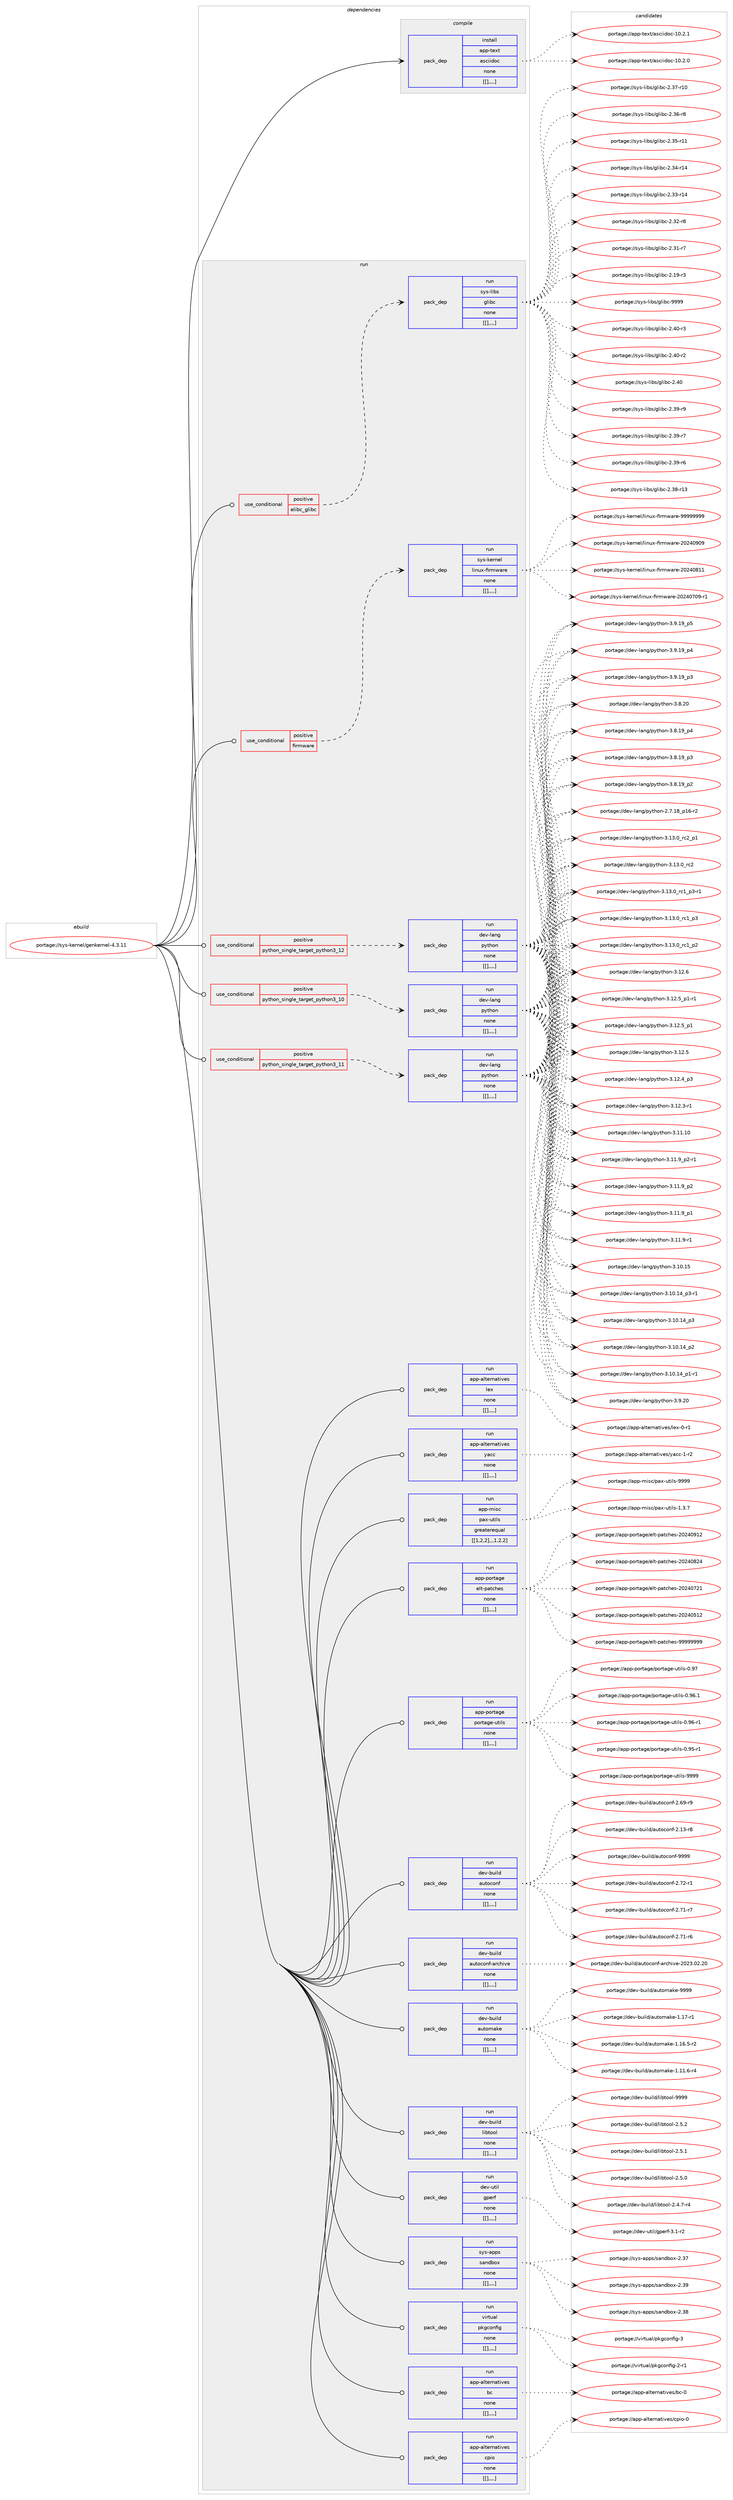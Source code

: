digraph prolog {

# *************
# Graph options
# *************

newrank=true;
concentrate=true;
compound=true;
graph [rankdir=LR,fontname=Helvetica,fontsize=10,ranksep=1.5];#, ranksep=2.5, nodesep=0.2];
edge  [arrowhead=vee];
node  [fontname=Helvetica,fontsize=10];

# **********
# The ebuild
# **********

subgraph cluster_leftcol {
color=gray;
label=<<i>ebuild</i>>;
id [label="portage://sys-kernel/genkernel-4.3.11", color=red, width=4, href="../sys-kernel/genkernel-4.3.11.svg"];
}

# ****************
# The dependencies
# ****************

subgraph cluster_midcol {
color=gray;
label=<<i>dependencies</i>>;
subgraph cluster_compile {
fillcolor="#eeeeee";
style=filled;
label=<<i>compile</i>>;
subgraph pack16382 {
dependency26208 [label=<<TABLE BORDER="0" CELLBORDER="1" CELLSPACING="0" CELLPADDING="4" WIDTH="220"><TR><TD ROWSPAN="6" CELLPADDING="30">pack_dep</TD></TR><TR><TD WIDTH="110">install</TD></TR><TR><TD>app-text</TD></TR><TR><TD>asciidoc</TD></TR><TR><TD>none</TD></TR><TR><TD>[[],,,,]</TD></TR></TABLE>>, shape=none, color=blue];
}
id:e -> dependency26208:w [weight=20,style="solid",arrowhead="vee"];
}
subgraph cluster_compileandrun {
fillcolor="#eeeeee";
style=filled;
label=<<i>compile and run</i>>;
}
subgraph cluster_run {
fillcolor="#eeeeee";
style=filled;
label=<<i>run</i>>;
subgraph cond9752 {
dependency26209 [label=<<TABLE BORDER="0" CELLBORDER="1" CELLSPACING="0" CELLPADDING="4"><TR><TD ROWSPAN="3" CELLPADDING="10">use_conditional</TD></TR><TR><TD>positive</TD></TR><TR><TD>elibc_glibc</TD></TR></TABLE>>, shape=none, color=red];
subgraph pack16383 {
dependency26210 [label=<<TABLE BORDER="0" CELLBORDER="1" CELLSPACING="0" CELLPADDING="4" WIDTH="220"><TR><TD ROWSPAN="6" CELLPADDING="30">pack_dep</TD></TR><TR><TD WIDTH="110">run</TD></TR><TR><TD>sys-libs</TD></TR><TR><TD>glibc</TD></TR><TR><TD>none</TD></TR><TR><TD>[[],,,,]</TD></TR></TABLE>>, shape=none, color=blue];
}
dependency26209:e -> dependency26210:w [weight=20,style="dashed",arrowhead="vee"];
}
id:e -> dependency26209:w [weight=20,style="solid",arrowhead="odot"];
subgraph cond9753 {
dependency26211 [label=<<TABLE BORDER="0" CELLBORDER="1" CELLSPACING="0" CELLPADDING="4"><TR><TD ROWSPAN="3" CELLPADDING="10">use_conditional</TD></TR><TR><TD>positive</TD></TR><TR><TD>firmware</TD></TR></TABLE>>, shape=none, color=red];
subgraph pack16384 {
dependency26212 [label=<<TABLE BORDER="0" CELLBORDER="1" CELLSPACING="0" CELLPADDING="4" WIDTH="220"><TR><TD ROWSPAN="6" CELLPADDING="30">pack_dep</TD></TR><TR><TD WIDTH="110">run</TD></TR><TR><TD>sys-kernel</TD></TR><TR><TD>linux-firmware</TD></TR><TR><TD>none</TD></TR><TR><TD>[[],,,,]</TD></TR></TABLE>>, shape=none, color=blue];
}
dependency26211:e -> dependency26212:w [weight=20,style="dashed",arrowhead="vee"];
}
id:e -> dependency26211:w [weight=20,style="solid",arrowhead="odot"];
subgraph cond9754 {
dependency26213 [label=<<TABLE BORDER="0" CELLBORDER="1" CELLSPACING="0" CELLPADDING="4"><TR><TD ROWSPAN="3" CELLPADDING="10">use_conditional</TD></TR><TR><TD>positive</TD></TR><TR><TD>python_single_target_python3_10</TD></TR></TABLE>>, shape=none, color=red];
subgraph pack16385 {
dependency26214 [label=<<TABLE BORDER="0" CELLBORDER="1" CELLSPACING="0" CELLPADDING="4" WIDTH="220"><TR><TD ROWSPAN="6" CELLPADDING="30">pack_dep</TD></TR><TR><TD WIDTH="110">run</TD></TR><TR><TD>dev-lang</TD></TR><TR><TD>python</TD></TR><TR><TD>none</TD></TR><TR><TD>[[],,,,]</TD></TR></TABLE>>, shape=none, color=blue];
}
dependency26213:e -> dependency26214:w [weight=20,style="dashed",arrowhead="vee"];
}
id:e -> dependency26213:w [weight=20,style="solid",arrowhead="odot"];
subgraph cond9755 {
dependency26215 [label=<<TABLE BORDER="0" CELLBORDER="1" CELLSPACING="0" CELLPADDING="4"><TR><TD ROWSPAN="3" CELLPADDING="10">use_conditional</TD></TR><TR><TD>positive</TD></TR><TR><TD>python_single_target_python3_11</TD></TR></TABLE>>, shape=none, color=red];
subgraph pack16386 {
dependency26216 [label=<<TABLE BORDER="0" CELLBORDER="1" CELLSPACING="0" CELLPADDING="4" WIDTH="220"><TR><TD ROWSPAN="6" CELLPADDING="30">pack_dep</TD></TR><TR><TD WIDTH="110">run</TD></TR><TR><TD>dev-lang</TD></TR><TR><TD>python</TD></TR><TR><TD>none</TD></TR><TR><TD>[[],,,,]</TD></TR></TABLE>>, shape=none, color=blue];
}
dependency26215:e -> dependency26216:w [weight=20,style="dashed",arrowhead="vee"];
}
id:e -> dependency26215:w [weight=20,style="solid",arrowhead="odot"];
subgraph cond9756 {
dependency26217 [label=<<TABLE BORDER="0" CELLBORDER="1" CELLSPACING="0" CELLPADDING="4"><TR><TD ROWSPAN="3" CELLPADDING="10">use_conditional</TD></TR><TR><TD>positive</TD></TR><TR><TD>python_single_target_python3_12</TD></TR></TABLE>>, shape=none, color=red];
subgraph pack16387 {
dependency26218 [label=<<TABLE BORDER="0" CELLBORDER="1" CELLSPACING="0" CELLPADDING="4" WIDTH="220"><TR><TD ROWSPAN="6" CELLPADDING="30">pack_dep</TD></TR><TR><TD WIDTH="110">run</TD></TR><TR><TD>dev-lang</TD></TR><TR><TD>python</TD></TR><TR><TD>none</TD></TR><TR><TD>[[],,,,]</TD></TR></TABLE>>, shape=none, color=blue];
}
dependency26217:e -> dependency26218:w [weight=20,style="dashed",arrowhead="vee"];
}
id:e -> dependency26217:w [weight=20,style="solid",arrowhead="odot"];
subgraph pack16388 {
dependency26219 [label=<<TABLE BORDER="0" CELLBORDER="1" CELLSPACING="0" CELLPADDING="4" WIDTH="220"><TR><TD ROWSPAN="6" CELLPADDING="30">pack_dep</TD></TR><TR><TD WIDTH="110">run</TD></TR><TR><TD>app-alternatives</TD></TR><TR><TD>bc</TD></TR><TR><TD>none</TD></TR><TR><TD>[[],,,,]</TD></TR></TABLE>>, shape=none, color=blue];
}
id:e -> dependency26219:w [weight=20,style="solid",arrowhead="odot"];
subgraph pack16389 {
dependency26220 [label=<<TABLE BORDER="0" CELLBORDER="1" CELLSPACING="0" CELLPADDING="4" WIDTH="220"><TR><TD ROWSPAN="6" CELLPADDING="30">pack_dep</TD></TR><TR><TD WIDTH="110">run</TD></TR><TR><TD>app-alternatives</TD></TR><TR><TD>cpio</TD></TR><TR><TD>none</TD></TR><TR><TD>[[],,,,]</TD></TR></TABLE>>, shape=none, color=blue];
}
id:e -> dependency26220:w [weight=20,style="solid",arrowhead="odot"];
subgraph pack16390 {
dependency26221 [label=<<TABLE BORDER="0" CELLBORDER="1" CELLSPACING="0" CELLPADDING="4" WIDTH="220"><TR><TD ROWSPAN="6" CELLPADDING="30">pack_dep</TD></TR><TR><TD WIDTH="110">run</TD></TR><TR><TD>app-alternatives</TD></TR><TR><TD>lex</TD></TR><TR><TD>none</TD></TR><TR><TD>[[],,,,]</TD></TR></TABLE>>, shape=none, color=blue];
}
id:e -> dependency26221:w [weight=20,style="solid",arrowhead="odot"];
subgraph pack16391 {
dependency26222 [label=<<TABLE BORDER="0" CELLBORDER="1" CELLSPACING="0" CELLPADDING="4" WIDTH="220"><TR><TD ROWSPAN="6" CELLPADDING="30">pack_dep</TD></TR><TR><TD WIDTH="110">run</TD></TR><TR><TD>app-alternatives</TD></TR><TR><TD>yacc</TD></TR><TR><TD>none</TD></TR><TR><TD>[[],,,,]</TD></TR></TABLE>>, shape=none, color=blue];
}
id:e -> dependency26222:w [weight=20,style="solid",arrowhead="odot"];
subgraph pack16392 {
dependency26223 [label=<<TABLE BORDER="0" CELLBORDER="1" CELLSPACING="0" CELLPADDING="4" WIDTH="220"><TR><TD ROWSPAN="6" CELLPADDING="30">pack_dep</TD></TR><TR><TD WIDTH="110">run</TD></TR><TR><TD>app-misc</TD></TR><TR><TD>pax-utils</TD></TR><TR><TD>greaterequal</TD></TR><TR><TD>[[1,2,2],,,1.2.2]</TD></TR></TABLE>>, shape=none, color=blue];
}
id:e -> dependency26223:w [weight=20,style="solid",arrowhead="odot"];
subgraph pack16393 {
dependency26224 [label=<<TABLE BORDER="0" CELLBORDER="1" CELLSPACING="0" CELLPADDING="4" WIDTH="220"><TR><TD ROWSPAN="6" CELLPADDING="30">pack_dep</TD></TR><TR><TD WIDTH="110">run</TD></TR><TR><TD>app-portage</TD></TR><TR><TD>elt-patches</TD></TR><TR><TD>none</TD></TR><TR><TD>[[],,,,]</TD></TR></TABLE>>, shape=none, color=blue];
}
id:e -> dependency26224:w [weight=20,style="solid",arrowhead="odot"];
subgraph pack16394 {
dependency26225 [label=<<TABLE BORDER="0" CELLBORDER="1" CELLSPACING="0" CELLPADDING="4" WIDTH="220"><TR><TD ROWSPAN="6" CELLPADDING="30">pack_dep</TD></TR><TR><TD WIDTH="110">run</TD></TR><TR><TD>app-portage</TD></TR><TR><TD>portage-utils</TD></TR><TR><TD>none</TD></TR><TR><TD>[[],,,,]</TD></TR></TABLE>>, shape=none, color=blue];
}
id:e -> dependency26225:w [weight=20,style="solid",arrowhead="odot"];
subgraph pack16395 {
dependency26226 [label=<<TABLE BORDER="0" CELLBORDER="1" CELLSPACING="0" CELLPADDING="4" WIDTH="220"><TR><TD ROWSPAN="6" CELLPADDING="30">pack_dep</TD></TR><TR><TD WIDTH="110">run</TD></TR><TR><TD>dev-build</TD></TR><TR><TD>autoconf</TD></TR><TR><TD>none</TD></TR><TR><TD>[[],,,,]</TD></TR></TABLE>>, shape=none, color=blue];
}
id:e -> dependency26226:w [weight=20,style="solid",arrowhead="odot"];
subgraph pack16396 {
dependency26227 [label=<<TABLE BORDER="0" CELLBORDER="1" CELLSPACING="0" CELLPADDING="4" WIDTH="220"><TR><TD ROWSPAN="6" CELLPADDING="30">pack_dep</TD></TR><TR><TD WIDTH="110">run</TD></TR><TR><TD>dev-build</TD></TR><TR><TD>autoconf-archive</TD></TR><TR><TD>none</TD></TR><TR><TD>[[],,,,]</TD></TR></TABLE>>, shape=none, color=blue];
}
id:e -> dependency26227:w [weight=20,style="solid",arrowhead="odot"];
subgraph pack16397 {
dependency26228 [label=<<TABLE BORDER="0" CELLBORDER="1" CELLSPACING="0" CELLPADDING="4" WIDTH="220"><TR><TD ROWSPAN="6" CELLPADDING="30">pack_dep</TD></TR><TR><TD WIDTH="110">run</TD></TR><TR><TD>dev-build</TD></TR><TR><TD>automake</TD></TR><TR><TD>none</TD></TR><TR><TD>[[],,,,]</TD></TR></TABLE>>, shape=none, color=blue];
}
id:e -> dependency26228:w [weight=20,style="solid",arrowhead="odot"];
subgraph pack16398 {
dependency26229 [label=<<TABLE BORDER="0" CELLBORDER="1" CELLSPACING="0" CELLPADDING="4" WIDTH="220"><TR><TD ROWSPAN="6" CELLPADDING="30">pack_dep</TD></TR><TR><TD WIDTH="110">run</TD></TR><TR><TD>dev-build</TD></TR><TR><TD>libtool</TD></TR><TR><TD>none</TD></TR><TR><TD>[[],,,,]</TD></TR></TABLE>>, shape=none, color=blue];
}
id:e -> dependency26229:w [weight=20,style="solid",arrowhead="odot"];
subgraph pack16399 {
dependency26230 [label=<<TABLE BORDER="0" CELLBORDER="1" CELLSPACING="0" CELLPADDING="4" WIDTH="220"><TR><TD ROWSPAN="6" CELLPADDING="30">pack_dep</TD></TR><TR><TD WIDTH="110">run</TD></TR><TR><TD>dev-util</TD></TR><TR><TD>gperf</TD></TR><TR><TD>none</TD></TR><TR><TD>[[],,,,]</TD></TR></TABLE>>, shape=none, color=blue];
}
id:e -> dependency26230:w [weight=20,style="solid",arrowhead="odot"];
subgraph pack16400 {
dependency26231 [label=<<TABLE BORDER="0" CELLBORDER="1" CELLSPACING="0" CELLPADDING="4" WIDTH="220"><TR><TD ROWSPAN="6" CELLPADDING="30">pack_dep</TD></TR><TR><TD WIDTH="110">run</TD></TR><TR><TD>sys-apps</TD></TR><TR><TD>sandbox</TD></TR><TR><TD>none</TD></TR><TR><TD>[[],,,,]</TD></TR></TABLE>>, shape=none, color=blue];
}
id:e -> dependency26231:w [weight=20,style="solid",arrowhead="odot"];
subgraph pack16401 {
dependency26232 [label=<<TABLE BORDER="0" CELLBORDER="1" CELLSPACING="0" CELLPADDING="4" WIDTH="220"><TR><TD ROWSPAN="6" CELLPADDING="30">pack_dep</TD></TR><TR><TD WIDTH="110">run</TD></TR><TR><TD>virtual</TD></TR><TR><TD>pkgconfig</TD></TR><TR><TD>none</TD></TR><TR><TD>[[],,,,]</TD></TR></TABLE>>, shape=none, color=blue];
}
id:e -> dependency26232:w [weight=20,style="solid",arrowhead="odot"];
}
}

# **************
# The candidates
# **************

subgraph cluster_choices {
rank=same;
color=gray;
label=<<i>candidates</i>>;

subgraph choice16382 {
color=black;
nodesep=1;
choice97112112451161011201164797115991051051001119945494846504649 [label="portage://app-text/asciidoc-10.2.1", color=red, width=4,href="../app-text/asciidoc-10.2.1.svg"];
choice97112112451161011201164797115991051051001119945494846504648 [label="portage://app-text/asciidoc-10.2.0", color=red, width=4,href="../app-text/asciidoc-10.2.0.svg"];
dependency26208:e -> choice97112112451161011201164797115991051051001119945494846504649:w [style=dotted,weight="100"];
dependency26208:e -> choice97112112451161011201164797115991051051001119945494846504648:w [style=dotted,weight="100"];
}
subgraph choice16383 {
color=black;
nodesep=1;
choice11512111545108105981154710310810598994557575757 [label="portage://sys-libs/glibc-9999", color=red, width=4,href="../sys-libs/glibc-9999.svg"];
choice115121115451081059811547103108105989945504652484511451 [label="portage://sys-libs/glibc-2.40-r3", color=red, width=4,href="../sys-libs/glibc-2.40-r3.svg"];
choice115121115451081059811547103108105989945504652484511450 [label="portage://sys-libs/glibc-2.40-r2", color=red, width=4,href="../sys-libs/glibc-2.40-r2.svg"];
choice11512111545108105981154710310810598994550465248 [label="portage://sys-libs/glibc-2.40", color=red, width=4,href="../sys-libs/glibc-2.40.svg"];
choice115121115451081059811547103108105989945504651574511457 [label="portage://sys-libs/glibc-2.39-r9", color=red, width=4,href="../sys-libs/glibc-2.39-r9.svg"];
choice115121115451081059811547103108105989945504651574511455 [label="portage://sys-libs/glibc-2.39-r7", color=red, width=4,href="../sys-libs/glibc-2.39-r7.svg"];
choice115121115451081059811547103108105989945504651574511454 [label="portage://sys-libs/glibc-2.39-r6", color=red, width=4,href="../sys-libs/glibc-2.39-r6.svg"];
choice11512111545108105981154710310810598994550465156451144951 [label="portage://sys-libs/glibc-2.38-r13", color=red, width=4,href="../sys-libs/glibc-2.38-r13.svg"];
choice11512111545108105981154710310810598994550465155451144948 [label="portage://sys-libs/glibc-2.37-r10", color=red, width=4,href="../sys-libs/glibc-2.37-r10.svg"];
choice115121115451081059811547103108105989945504651544511456 [label="portage://sys-libs/glibc-2.36-r8", color=red, width=4,href="../sys-libs/glibc-2.36-r8.svg"];
choice11512111545108105981154710310810598994550465153451144949 [label="portage://sys-libs/glibc-2.35-r11", color=red, width=4,href="../sys-libs/glibc-2.35-r11.svg"];
choice11512111545108105981154710310810598994550465152451144952 [label="portage://sys-libs/glibc-2.34-r14", color=red, width=4,href="../sys-libs/glibc-2.34-r14.svg"];
choice11512111545108105981154710310810598994550465151451144952 [label="portage://sys-libs/glibc-2.33-r14", color=red, width=4,href="../sys-libs/glibc-2.33-r14.svg"];
choice115121115451081059811547103108105989945504651504511456 [label="portage://sys-libs/glibc-2.32-r8", color=red, width=4,href="../sys-libs/glibc-2.32-r8.svg"];
choice115121115451081059811547103108105989945504651494511455 [label="portage://sys-libs/glibc-2.31-r7", color=red, width=4,href="../sys-libs/glibc-2.31-r7.svg"];
choice115121115451081059811547103108105989945504649574511451 [label="portage://sys-libs/glibc-2.19-r3", color=red, width=4,href="../sys-libs/glibc-2.19-r3.svg"];
dependency26210:e -> choice11512111545108105981154710310810598994557575757:w [style=dotted,weight="100"];
dependency26210:e -> choice115121115451081059811547103108105989945504652484511451:w [style=dotted,weight="100"];
dependency26210:e -> choice115121115451081059811547103108105989945504652484511450:w [style=dotted,weight="100"];
dependency26210:e -> choice11512111545108105981154710310810598994550465248:w [style=dotted,weight="100"];
dependency26210:e -> choice115121115451081059811547103108105989945504651574511457:w [style=dotted,weight="100"];
dependency26210:e -> choice115121115451081059811547103108105989945504651574511455:w [style=dotted,weight="100"];
dependency26210:e -> choice115121115451081059811547103108105989945504651574511454:w [style=dotted,weight="100"];
dependency26210:e -> choice11512111545108105981154710310810598994550465156451144951:w [style=dotted,weight="100"];
dependency26210:e -> choice11512111545108105981154710310810598994550465155451144948:w [style=dotted,weight="100"];
dependency26210:e -> choice115121115451081059811547103108105989945504651544511456:w [style=dotted,weight="100"];
dependency26210:e -> choice11512111545108105981154710310810598994550465153451144949:w [style=dotted,weight="100"];
dependency26210:e -> choice11512111545108105981154710310810598994550465152451144952:w [style=dotted,weight="100"];
dependency26210:e -> choice11512111545108105981154710310810598994550465151451144952:w [style=dotted,weight="100"];
dependency26210:e -> choice115121115451081059811547103108105989945504651504511456:w [style=dotted,weight="100"];
dependency26210:e -> choice115121115451081059811547103108105989945504651494511455:w [style=dotted,weight="100"];
dependency26210:e -> choice115121115451081059811547103108105989945504649574511451:w [style=dotted,weight="100"];
}
subgraph choice16384 {
color=black;
nodesep=1;
choice11512111545107101114110101108471081051101171204510210511410911997114101455757575757575757 [label="portage://sys-kernel/linux-firmware-99999999", color=red, width=4,href="../sys-kernel/linux-firmware-99999999.svg"];
choice11512111545107101114110101108471081051101171204510210511410911997114101455048505248574857 [label="portage://sys-kernel/linux-firmware-20240909", color=red, width=4,href="../sys-kernel/linux-firmware-20240909.svg"];
choice11512111545107101114110101108471081051101171204510210511410911997114101455048505248564949 [label="portage://sys-kernel/linux-firmware-20240811", color=red, width=4,href="../sys-kernel/linux-firmware-20240811.svg"];
choice115121115451071011141101011084710810511011712045102105114109119971141014550485052485548574511449 [label="portage://sys-kernel/linux-firmware-20240709-r1", color=red, width=4,href="../sys-kernel/linux-firmware-20240709-r1.svg"];
dependency26212:e -> choice11512111545107101114110101108471081051101171204510210511410911997114101455757575757575757:w [style=dotted,weight="100"];
dependency26212:e -> choice11512111545107101114110101108471081051101171204510210511410911997114101455048505248574857:w [style=dotted,weight="100"];
dependency26212:e -> choice11512111545107101114110101108471081051101171204510210511410911997114101455048505248564949:w [style=dotted,weight="100"];
dependency26212:e -> choice115121115451071011141101011084710810511011712045102105114109119971141014550485052485548574511449:w [style=dotted,weight="100"];
}
subgraph choice16385 {
color=black;
nodesep=1;
choice100101118451089711010347112121116104111110455146495146489511499509511249 [label="portage://dev-lang/python-3.13.0_rc2_p1", color=red, width=4,href="../dev-lang/python-3.13.0_rc2_p1.svg"];
choice10010111845108971101034711212111610411111045514649514648951149950 [label="portage://dev-lang/python-3.13.0_rc2", color=red, width=4,href="../dev-lang/python-3.13.0_rc2.svg"];
choice1001011184510897110103471121211161041111104551464951464895114994995112514511449 [label="portage://dev-lang/python-3.13.0_rc1_p3-r1", color=red, width=4,href="../dev-lang/python-3.13.0_rc1_p3-r1.svg"];
choice100101118451089711010347112121116104111110455146495146489511499499511251 [label="portage://dev-lang/python-3.13.0_rc1_p3", color=red, width=4,href="../dev-lang/python-3.13.0_rc1_p3.svg"];
choice100101118451089711010347112121116104111110455146495146489511499499511250 [label="portage://dev-lang/python-3.13.0_rc1_p2", color=red, width=4,href="../dev-lang/python-3.13.0_rc1_p2.svg"];
choice10010111845108971101034711212111610411111045514649504654 [label="portage://dev-lang/python-3.12.6", color=red, width=4,href="../dev-lang/python-3.12.6.svg"];
choice1001011184510897110103471121211161041111104551464950465395112494511449 [label="portage://dev-lang/python-3.12.5_p1-r1", color=red, width=4,href="../dev-lang/python-3.12.5_p1-r1.svg"];
choice100101118451089711010347112121116104111110455146495046539511249 [label="portage://dev-lang/python-3.12.5_p1", color=red, width=4,href="../dev-lang/python-3.12.5_p1.svg"];
choice10010111845108971101034711212111610411111045514649504653 [label="portage://dev-lang/python-3.12.5", color=red, width=4,href="../dev-lang/python-3.12.5.svg"];
choice100101118451089711010347112121116104111110455146495046529511251 [label="portage://dev-lang/python-3.12.4_p3", color=red, width=4,href="../dev-lang/python-3.12.4_p3.svg"];
choice100101118451089711010347112121116104111110455146495046514511449 [label="portage://dev-lang/python-3.12.3-r1", color=red, width=4,href="../dev-lang/python-3.12.3-r1.svg"];
choice1001011184510897110103471121211161041111104551464949464948 [label="portage://dev-lang/python-3.11.10", color=red, width=4,href="../dev-lang/python-3.11.10.svg"];
choice1001011184510897110103471121211161041111104551464949465795112504511449 [label="portage://dev-lang/python-3.11.9_p2-r1", color=red, width=4,href="../dev-lang/python-3.11.9_p2-r1.svg"];
choice100101118451089711010347112121116104111110455146494946579511250 [label="portage://dev-lang/python-3.11.9_p2", color=red, width=4,href="../dev-lang/python-3.11.9_p2.svg"];
choice100101118451089711010347112121116104111110455146494946579511249 [label="portage://dev-lang/python-3.11.9_p1", color=red, width=4,href="../dev-lang/python-3.11.9_p1.svg"];
choice100101118451089711010347112121116104111110455146494946574511449 [label="portage://dev-lang/python-3.11.9-r1", color=red, width=4,href="../dev-lang/python-3.11.9-r1.svg"];
choice1001011184510897110103471121211161041111104551464948464953 [label="portage://dev-lang/python-3.10.15", color=red, width=4,href="../dev-lang/python-3.10.15.svg"];
choice100101118451089711010347112121116104111110455146494846495295112514511449 [label="portage://dev-lang/python-3.10.14_p3-r1", color=red, width=4,href="../dev-lang/python-3.10.14_p3-r1.svg"];
choice10010111845108971101034711212111610411111045514649484649529511251 [label="portage://dev-lang/python-3.10.14_p3", color=red, width=4,href="../dev-lang/python-3.10.14_p3.svg"];
choice10010111845108971101034711212111610411111045514649484649529511250 [label="portage://dev-lang/python-3.10.14_p2", color=red, width=4,href="../dev-lang/python-3.10.14_p2.svg"];
choice100101118451089711010347112121116104111110455146494846495295112494511449 [label="portage://dev-lang/python-3.10.14_p1-r1", color=red, width=4,href="../dev-lang/python-3.10.14_p1-r1.svg"];
choice10010111845108971101034711212111610411111045514657465048 [label="portage://dev-lang/python-3.9.20", color=red, width=4,href="../dev-lang/python-3.9.20.svg"];
choice100101118451089711010347112121116104111110455146574649579511253 [label="portage://dev-lang/python-3.9.19_p5", color=red, width=4,href="../dev-lang/python-3.9.19_p5.svg"];
choice100101118451089711010347112121116104111110455146574649579511252 [label="portage://dev-lang/python-3.9.19_p4", color=red, width=4,href="../dev-lang/python-3.9.19_p4.svg"];
choice100101118451089711010347112121116104111110455146574649579511251 [label="portage://dev-lang/python-3.9.19_p3", color=red, width=4,href="../dev-lang/python-3.9.19_p3.svg"];
choice10010111845108971101034711212111610411111045514656465048 [label="portage://dev-lang/python-3.8.20", color=red, width=4,href="../dev-lang/python-3.8.20.svg"];
choice100101118451089711010347112121116104111110455146564649579511252 [label="portage://dev-lang/python-3.8.19_p4", color=red, width=4,href="../dev-lang/python-3.8.19_p4.svg"];
choice100101118451089711010347112121116104111110455146564649579511251 [label="portage://dev-lang/python-3.8.19_p3", color=red, width=4,href="../dev-lang/python-3.8.19_p3.svg"];
choice100101118451089711010347112121116104111110455146564649579511250 [label="portage://dev-lang/python-3.8.19_p2", color=red, width=4,href="../dev-lang/python-3.8.19_p2.svg"];
choice100101118451089711010347112121116104111110455046554649569511249544511450 [label="portage://dev-lang/python-2.7.18_p16-r2", color=red, width=4,href="../dev-lang/python-2.7.18_p16-r2.svg"];
dependency26214:e -> choice100101118451089711010347112121116104111110455146495146489511499509511249:w [style=dotted,weight="100"];
dependency26214:e -> choice10010111845108971101034711212111610411111045514649514648951149950:w [style=dotted,weight="100"];
dependency26214:e -> choice1001011184510897110103471121211161041111104551464951464895114994995112514511449:w [style=dotted,weight="100"];
dependency26214:e -> choice100101118451089711010347112121116104111110455146495146489511499499511251:w [style=dotted,weight="100"];
dependency26214:e -> choice100101118451089711010347112121116104111110455146495146489511499499511250:w [style=dotted,weight="100"];
dependency26214:e -> choice10010111845108971101034711212111610411111045514649504654:w [style=dotted,weight="100"];
dependency26214:e -> choice1001011184510897110103471121211161041111104551464950465395112494511449:w [style=dotted,weight="100"];
dependency26214:e -> choice100101118451089711010347112121116104111110455146495046539511249:w [style=dotted,weight="100"];
dependency26214:e -> choice10010111845108971101034711212111610411111045514649504653:w [style=dotted,weight="100"];
dependency26214:e -> choice100101118451089711010347112121116104111110455146495046529511251:w [style=dotted,weight="100"];
dependency26214:e -> choice100101118451089711010347112121116104111110455146495046514511449:w [style=dotted,weight="100"];
dependency26214:e -> choice1001011184510897110103471121211161041111104551464949464948:w [style=dotted,weight="100"];
dependency26214:e -> choice1001011184510897110103471121211161041111104551464949465795112504511449:w [style=dotted,weight="100"];
dependency26214:e -> choice100101118451089711010347112121116104111110455146494946579511250:w [style=dotted,weight="100"];
dependency26214:e -> choice100101118451089711010347112121116104111110455146494946579511249:w [style=dotted,weight="100"];
dependency26214:e -> choice100101118451089711010347112121116104111110455146494946574511449:w [style=dotted,weight="100"];
dependency26214:e -> choice1001011184510897110103471121211161041111104551464948464953:w [style=dotted,weight="100"];
dependency26214:e -> choice100101118451089711010347112121116104111110455146494846495295112514511449:w [style=dotted,weight="100"];
dependency26214:e -> choice10010111845108971101034711212111610411111045514649484649529511251:w [style=dotted,weight="100"];
dependency26214:e -> choice10010111845108971101034711212111610411111045514649484649529511250:w [style=dotted,weight="100"];
dependency26214:e -> choice100101118451089711010347112121116104111110455146494846495295112494511449:w [style=dotted,weight="100"];
dependency26214:e -> choice10010111845108971101034711212111610411111045514657465048:w [style=dotted,weight="100"];
dependency26214:e -> choice100101118451089711010347112121116104111110455146574649579511253:w [style=dotted,weight="100"];
dependency26214:e -> choice100101118451089711010347112121116104111110455146574649579511252:w [style=dotted,weight="100"];
dependency26214:e -> choice100101118451089711010347112121116104111110455146574649579511251:w [style=dotted,weight="100"];
dependency26214:e -> choice10010111845108971101034711212111610411111045514656465048:w [style=dotted,weight="100"];
dependency26214:e -> choice100101118451089711010347112121116104111110455146564649579511252:w [style=dotted,weight="100"];
dependency26214:e -> choice100101118451089711010347112121116104111110455146564649579511251:w [style=dotted,weight="100"];
dependency26214:e -> choice100101118451089711010347112121116104111110455146564649579511250:w [style=dotted,weight="100"];
dependency26214:e -> choice100101118451089711010347112121116104111110455046554649569511249544511450:w [style=dotted,weight="100"];
}
subgraph choice16386 {
color=black;
nodesep=1;
choice100101118451089711010347112121116104111110455146495146489511499509511249 [label="portage://dev-lang/python-3.13.0_rc2_p1", color=red, width=4,href="../dev-lang/python-3.13.0_rc2_p1.svg"];
choice10010111845108971101034711212111610411111045514649514648951149950 [label="portage://dev-lang/python-3.13.0_rc2", color=red, width=4,href="../dev-lang/python-3.13.0_rc2.svg"];
choice1001011184510897110103471121211161041111104551464951464895114994995112514511449 [label="portage://dev-lang/python-3.13.0_rc1_p3-r1", color=red, width=4,href="../dev-lang/python-3.13.0_rc1_p3-r1.svg"];
choice100101118451089711010347112121116104111110455146495146489511499499511251 [label="portage://dev-lang/python-3.13.0_rc1_p3", color=red, width=4,href="../dev-lang/python-3.13.0_rc1_p3.svg"];
choice100101118451089711010347112121116104111110455146495146489511499499511250 [label="portage://dev-lang/python-3.13.0_rc1_p2", color=red, width=4,href="../dev-lang/python-3.13.0_rc1_p2.svg"];
choice10010111845108971101034711212111610411111045514649504654 [label="portage://dev-lang/python-3.12.6", color=red, width=4,href="../dev-lang/python-3.12.6.svg"];
choice1001011184510897110103471121211161041111104551464950465395112494511449 [label="portage://dev-lang/python-3.12.5_p1-r1", color=red, width=4,href="../dev-lang/python-3.12.5_p1-r1.svg"];
choice100101118451089711010347112121116104111110455146495046539511249 [label="portage://dev-lang/python-3.12.5_p1", color=red, width=4,href="../dev-lang/python-3.12.5_p1.svg"];
choice10010111845108971101034711212111610411111045514649504653 [label="portage://dev-lang/python-3.12.5", color=red, width=4,href="../dev-lang/python-3.12.5.svg"];
choice100101118451089711010347112121116104111110455146495046529511251 [label="portage://dev-lang/python-3.12.4_p3", color=red, width=4,href="../dev-lang/python-3.12.4_p3.svg"];
choice100101118451089711010347112121116104111110455146495046514511449 [label="portage://dev-lang/python-3.12.3-r1", color=red, width=4,href="../dev-lang/python-3.12.3-r1.svg"];
choice1001011184510897110103471121211161041111104551464949464948 [label="portage://dev-lang/python-3.11.10", color=red, width=4,href="../dev-lang/python-3.11.10.svg"];
choice1001011184510897110103471121211161041111104551464949465795112504511449 [label="portage://dev-lang/python-3.11.9_p2-r1", color=red, width=4,href="../dev-lang/python-3.11.9_p2-r1.svg"];
choice100101118451089711010347112121116104111110455146494946579511250 [label="portage://dev-lang/python-3.11.9_p2", color=red, width=4,href="../dev-lang/python-3.11.9_p2.svg"];
choice100101118451089711010347112121116104111110455146494946579511249 [label="portage://dev-lang/python-3.11.9_p1", color=red, width=4,href="../dev-lang/python-3.11.9_p1.svg"];
choice100101118451089711010347112121116104111110455146494946574511449 [label="portage://dev-lang/python-3.11.9-r1", color=red, width=4,href="../dev-lang/python-3.11.9-r1.svg"];
choice1001011184510897110103471121211161041111104551464948464953 [label="portage://dev-lang/python-3.10.15", color=red, width=4,href="../dev-lang/python-3.10.15.svg"];
choice100101118451089711010347112121116104111110455146494846495295112514511449 [label="portage://dev-lang/python-3.10.14_p3-r1", color=red, width=4,href="../dev-lang/python-3.10.14_p3-r1.svg"];
choice10010111845108971101034711212111610411111045514649484649529511251 [label="portage://dev-lang/python-3.10.14_p3", color=red, width=4,href="../dev-lang/python-3.10.14_p3.svg"];
choice10010111845108971101034711212111610411111045514649484649529511250 [label="portage://dev-lang/python-3.10.14_p2", color=red, width=4,href="../dev-lang/python-3.10.14_p2.svg"];
choice100101118451089711010347112121116104111110455146494846495295112494511449 [label="portage://dev-lang/python-3.10.14_p1-r1", color=red, width=4,href="../dev-lang/python-3.10.14_p1-r1.svg"];
choice10010111845108971101034711212111610411111045514657465048 [label="portage://dev-lang/python-3.9.20", color=red, width=4,href="../dev-lang/python-3.9.20.svg"];
choice100101118451089711010347112121116104111110455146574649579511253 [label="portage://dev-lang/python-3.9.19_p5", color=red, width=4,href="../dev-lang/python-3.9.19_p5.svg"];
choice100101118451089711010347112121116104111110455146574649579511252 [label="portage://dev-lang/python-3.9.19_p4", color=red, width=4,href="../dev-lang/python-3.9.19_p4.svg"];
choice100101118451089711010347112121116104111110455146574649579511251 [label="portage://dev-lang/python-3.9.19_p3", color=red, width=4,href="../dev-lang/python-3.9.19_p3.svg"];
choice10010111845108971101034711212111610411111045514656465048 [label="portage://dev-lang/python-3.8.20", color=red, width=4,href="../dev-lang/python-3.8.20.svg"];
choice100101118451089711010347112121116104111110455146564649579511252 [label="portage://dev-lang/python-3.8.19_p4", color=red, width=4,href="../dev-lang/python-3.8.19_p4.svg"];
choice100101118451089711010347112121116104111110455146564649579511251 [label="portage://dev-lang/python-3.8.19_p3", color=red, width=4,href="../dev-lang/python-3.8.19_p3.svg"];
choice100101118451089711010347112121116104111110455146564649579511250 [label="portage://dev-lang/python-3.8.19_p2", color=red, width=4,href="../dev-lang/python-3.8.19_p2.svg"];
choice100101118451089711010347112121116104111110455046554649569511249544511450 [label="portage://dev-lang/python-2.7.18_p16-r2", color=red, width=4,href="../dev-lang/python-2.7.18_p16-r2.svg"];
dependency26216:e -> choice100101118451089711010347112121116104111110455146495146489511499509511249:w [style=dotted,weight="100"];
dependency26216:e -> choice10010111845108971101034711212111610411111045514649514648951149950:w [style=dotted,weight="100"];
dependency26216:e -> choice1001011184510897110103471121211161041111104551464951464895114994995112514511449:w [style=dotted,weight="100"];
dependency26216:e -> choice100101118451089711010347112121116104111110455146495146489511499499511251:w [style=dotted,weight="100"];
dependency26216:e -> choice100101118451089711010347112121116104111110455146495146489511499499511250:w [style=dotted,weight="100"];
dependency26216:e -> choice10010111845108971101034711212111610411111045514649504654:w [style=dotted,weight="100"];
dependency26216:e -> choice1001011184510897110103471121211161041111104551464950465395112494511449:w [style=dotted,weight="100"];
dependency26216:e -> choice100101118451089711010347112121116104111110455146495046539511249:w [style=dotted,weight="100"];
dependency26216:e -> choice10010111845108971101034711212111610411111045514649504653:w [style=dotted,weight="100"];
dependency26216:e -> choice100101118451089711010347112121116104111110455146495046529511251:w [style=dotted,weight="100"];
dependency26216:e -> choice100101118451089711010347112121116104111110455146495046514511449:w [style=dotted,weight="100"];
dependency26216:e -> choice1001011184510897110103471121211161041111104551464949464948:w [style=dotted,weight="100"];
dependency26216:e -> choice1001011184510897110103471121211161041111104551464949465795112504511449:w [style=dotted,weight="100"];
dependency26216:e -> choice100101118451089711010347112121116104111110455146494946579511250:w [style=dotted,weight="100"];
dependency26216:e -> choice100101118451089711010347112121116104111110455146494946579511249:w [style=dotted,weight="100"];
dependency26216:e -> choice100101118451089711010347112121116104111110455146494946574511449:w [style=dotted,weight="100"];
dependency26216:e -> choice1001011184510897110103471121211161041111104551464948464953:w [style=dotted,weight="100"];
dependency26216:e -> choice100101118451089711010347112121116104111110455146494846495295112514511449:w [style=dotted,weight="100"];
dependency26216:e -> choice10010111845108971101034711212111610411111045514649484649529511251:w [style=dotted,weight="100"];
dependency26216:e -> choice10010111845108971101034711212111610411111045514649484649529511250:w [style=dotted,weight="100"];
dependency26216:e -> choice100101118451089711010347112121116104111110455146494846495295112494511449:w [style=dotted,weight="100"];
dependency26216:e -> choice10010111845108971101034711212111610411111045514657465048:w [style=dotted,weight="100"];
dependency26216:e -> choice100101118451089711010347112121116104111110455146574649579511253:w [style=dotted,weight="100"];
dependency26216:e -> choice100101118451089711010347112121116104111110455146574649579511252:w [style=dotted,weight="100"];
dependency26216:e -> choice100101118451089711010347112121116104111110455146574649579511251:w [style=dotted,weight="100"];
dependency26216:e -> choice10010111845108971101034711212111610411111045514656465048:w [style=dotted,weight="100"];
dependency26216:e -> choice100101118451089711010347112121116104111110455146564649579511252:w [style=dotted,weight="100"];
dependency26216:e -> choice100101118451089711010347112121116104111110455146564649579511251:w [style=dotted,weight="100"];
dependency26216:e -> choice100101118451089711010347112121116104111110455146564649579511250:w [style=dotted,weight="100"];
dependency26216:e -> choice100101118451089711010347112121116104111110455046554649569511249544511450:w [style=dotted,weight="100"];
}
subgraph choice16387 {
color=black;
nodesep=1;
choice100101118451089711010347112121116104111110455146495146489511499509511249 [label="portage://dev-lang/python-3.13.0_rc2_p1", color=red, width=4,href="../dev-lang/python-3.13.0_rc2_p1.svg"];
choice10010111845108971101034711212111610411111045514649514648951149950 [label="portage://dev-lang/python-3.13.0_rc2", color=red, width=4,href="../dev-lang/python-3.13.0_rc2.svg"];
choice1001011184510897110103471121211161041111104551464951464895114994995112514511449 [label="portage://dev-lang/python-3.13.0_rc1_p3-r1", color=red, width=4,href="../dev-lang/python-3.13.0_rc1_p3-r1.svg"];
choice100101118451089711010347112121116104111110455146495146489511499499511251 [label="portage://dev-lang/python-3.13.0_rc1_p3", color=red, width=4,href="../dev-lang/python-3.13.0_rc1_p3.svg"];
choice100101118451089711010347112121116104111110455146495146489511499499511250 [label="portage://dev-lang/python-3.13.0_rc1_p2", color=red, width=4,href="../dev-lang/python-3.13.0_rc1_p2.svg"];
choice10010111845108971101034711212111610411111045514649504654 [label="portage://dev-lang/python-3.12.6", color=red, width=4,href="../dev-lang/python-3.12.6.svg"];
choice1001011184510897110103471121211161041111104551464950465395112494511449 [label="portage://dev-lang/python-3.12.5_p1-r1", color=red, width=4,href="../dev-lang/python-3.12.5_p1-r1.svg"];
choice100101118451089711010347112121116104111110455146495046539511249 [label="portage://dev-lang/python-3.12.5_p1", color=red, width=4,href="../dev-lang/python-3.12.5_p1.svg"];
choice10010111845108971101034711212111610411111045514649504653 [label="portage://dev-lang/python-3.12.5", color=red, width=4,href="../dev-lang/python-3.12.5.svg"];
choice100101118451089711010347112121116104111110455146495046529511251 [label="portage://dev-lang/python-3.12.4_p3", color=red, width=4,href="../dev-lang/python-3.12.4_p3.svg"];
choice100101118451089711010347112121116104111110455146495046514511449 [label="portage://dev-lang/python-3.12.3-r1", color=red, width=4,href="../dev-lang/python-3.12.3-r1.svg"];
choice1001011184510897110103471121211161041111104551464949464948 [label="portage://dev-lang/python-3.11.10", color=red, width=4,href="../dev-lang/python-3.11.10.svg"];
choice1001011184510897110103471121211161041111104551464949465795112504511449 [label="portage://dev-lang/python-3.11.9_p2-r1", color=red, width=4,href="../dev-lang/python-3.11.9_p2-r1.svg"];
choice100101118451089711010347112121116104111110455146494946579511250 [label="portage://dev-lang/python-3.11.9_p2", color=red, width=4,href="../dev-lang/python-3.11.9_p2.svg"];
choice100101118451089711010347112121116104111110455146494946579511249 [label="portage://dev-lang/python-3.11.9_p1", color=red, width=4,href="../dev-lang/python-3.11.9_p1.svg"];
choice100101118451089711010347112121116104111110455146494946574511449 [label="portage://dev-lang/python-3.11.9-r1", color=red, width=4,href="../dev-lang/python-3.11.9-r1.svg"];
choice1001011184510897110103471121211161041111104551464948464953 [label="portage://dev-lang/python-3.10.15", color=red, width=4,href="../dev-lang/python-3.10.15.svg"];
choice100101118451089711010347112121116104111110455146494846495295112514511449 [label="portage://dev-lang/python-3.10.14_p3-r1", color=red, width=4,href="../dev-lang/python-3.10.14_p3-r1.svg"];
choice10010111845108971101034711212111610411111045514649484649529511251 [label="portage://dev-lang/python-3.10.14_p3", color=red, width=4,href="../dev-lang/python-3.10.14_p3.svg"];
choice10010111845108971101034711212111610411111045514649484649529511250 [label="portage://dev-lang/python-3.10.14_p2", color=red, width=4,href="../dev-lang/python-3.10.14_p2.svg"];
choice100101118451089711010347112121116104111110455146494846495295112494511449 [label="portage://dev-lang/python-3.10.14_p1-r1", color=red, width=4,href="../dev-lang/python-3.10.14_p1-r1.svg"];
choice10010111845108971101034711212111610411111045514657465048 [label="portage://dev-lang/python-3.9.20", color=red, width=4,href="../dev-lang/python-3.9.20.svg"];
choice100101118451089711010347112121116104111110455146574649579511253 [label="portage://dev-lang/python-3.9.19_p5", color=red, width=4,href="../dev-lang/python-3.9.19_p5.svg"];
choice100101118451089711010347112121116104111110455146574649579511252 [label="portage://dev-lang/python-3.9.19_p4", color=red, width=4,href="../dev-lang/python-3.9.19_p4.svg"];
choice100101118451089711010347112121116104111110455146574649579511251 [label="portage://dev-lang/python-3.9.19_p3", color=red, width=4,href="../dev-lang/python-3.9.19_p3.svg"];
choice10010111845108971101034711212111610411111045514656465048 [label="portage://dev-lang/python-3.8.20", color=red, width=4,href="../dev-lang/python-3.8.20.svg"];
choice100101118451089711010347112121116104111110455146564649579511252 [label="portage://dev-lang/python-3.8.19_p4", color=red, width=4,href="../dev-lang/python-3.8.19_p4.svg"];
choice100101118451089711010347112121116104111110455146564649579511251 [label="portage://dev-lang/python-3.8.19_p3", color=red, width=4,href="../dev-lang/python-3.8.19_p3.svg"];
choice100101118451089711010347112121116104111110455146564649579511250 [label="portage://dev-lang/python-3.8.19_p2", color=red, width=4,href="../dev-lang/python-3.8.19_p2.svg"];
choice100101118451089711010347112121116104111110455046554649569511249544511450 [label="portage://dev-lang/python-2.7.18_p16-r2", color=red, width=4,href="../dev-lang/python-2.7.18_p16-r2.svg"];
dependency26218:e -> choice100101118451089711010347112121116104111110455146495146489511499509511249:w [style=dotted,weight="100"];
dependency26218:e -> choice10010111845108971101034711212111610411111045514649514648951149950:w [style=dotted,weight="100"];
dependency26218:e -> choice1001011184510897110103471121211161041111104551464951464895114994995112514511449:w [style=dotted,weight="100"];
dependency26218:e -> choice100101118451089711010347112121116104111110455146495146489511499499511251:w [style=dotted,weight="100"];
dependency26218:e -> choice100101118451089711010347112121116104111110455146495146489511499499511250:w [style=dotted,weight="100"];
dependency26218:e -> choice10010111845108971101034711212111610411111045514649504654:w [style=dotted,weight="100"];
dependency26218:e -> choice1001011184510897110103471121211161041111104551464950465395112494511449:w [style=dotted,weight="100"];
dependency26218:e -> choice100101118451089711010347112121116104111110455146495046539511249:w [style=dotted,weight="100"];
dependency26218:e -> choice10010111845108971101034711212111610411111045514649504653:w [style=dotted,weight="100"];
dependency26218:e -> choice100101118451089711010347112121116104111110455146495046529511251:w [style=dotted,weight="100"];
dependency26218:e -> choice100101118451089711010347112121116104111110455146495046514511449:w [style=dotted,weight="100"];
dependency26218:e -> choice1001011184510897110103471121211161041111104551464949464948:w [style=dotted,weight="100"];
dependency26218:e -> choice1001011184510897110103471121211161041111104551464949465795112504511449:w [style=dotted,weight="100"];
dependency26218:e -> choice100101118451089711010347112121116104111110455146494946579511250:w [style=dotted,weight="100"];
dependency26218:e -> choice100101118451089711010347112121116104111110455146494946579511249:w [style=dotted,weight="100"];
dependency26218:e -> choice100101118451089711010347112121116104111110455146494946574511449:w [style=dotted,weight="100"];
dependency26218:e -> choice1001011184510897110103471121211161041111104551464948464953:w [style=dotted,weight="100"];
dependency26218:e -> choice100101118451089711010347112121116104111110455146494846495295112514511449:w [style=dotted,weight="100"];
dependency26218:e -> choice10010111845108971101034711212111610411111045514649484649529511251:w [style=dotted,weight="100"];
dependency26218:e -> choice10010111845108971101034711212111610411111045514649484649529511250:w [style=dotted,weight="100"];
dependency26218:e -> choice100101118451089711010347112121116104111110455146494846495295112494511449:w [style=dotted,weight="100"];
dependency26218:e -> choice10010111845108971101034711212111610411111045514657465048:w [style=dotted,weight="100"];
dependency26218:e -> choice100101118451089711010347112121116104111110455146574649579511253:w [style=dotted,weight="100"];
dependency26218:e -> choice100101118451089711010347112121116104111110455146574649579511252:w [style=dotted,weight="100"];
dependency26218:e -> choice100101118451089711010347112121116104111110455146574649579511251:w [style=dotted,weight="100"];
dependency26218:e -> choice10010111845108971101034711212111610411111045514656465048:w [style=dotted,weight="100"];
dependency26218:e -> choice100101118451089711010347112121116104111110455146564649579511252:w [style=dotted,weight="100"];
dependency26218:e -> choice100101118451089711010347112121116104111110455146564649579511251:w [style=dotted,weight="100"];
dependency26218:e -> choice100101118451089711010347112121116104111110455146564649579511250:w [style=dotted,weight="100"];
dependency26218:e -> choice100101118451089711010347112121116104111110455046554649569511249544511450:w [style=dotted,weight="100"];
}
subgraph choice16388 {
color=black;
nodesep=1;
choice971121124597108116101114110971161051181011154798994548 [label="portage://app-alternatives/bc-0", color=red, width=4,href="../app-alternatives/bc-0.svg"];
dependency26219:e -> choice971121124597108116101114110971161051181011154798994548:w [style=dotted,weight="100"];
}
subgraph choice16389 {
color=black;
nodesep=1;
choice9711211245971081161011141109711610511810111547991121051114548 [label="portage://app-alternatives/cpio-0", color=red, width=4,href="../app-alternatives/cpio-0.svg"];
dependency26220:e -> choice9711211245971081161011141109711610511810111547991121051114548:w [style=dotted,weight="100"];
}
subgraph choice16390 {
color=black;
nodesep=1;
choice971121124597108116101114110971161051181011154710810112045484511449 [label="portage://app-alternatives/lex-0-r1", color=red, width=4,href="../app-alternatives/lex-0-r1.svg"];
dependency26221:e -> choice971121124597108116101114110971161051181011154710810112045484511449:w [style=dotted,weight="100"];
}
subgraph choice16391 {
color=black;
nodesep=1;
choice971121124597108116101114110971161051181011154712197999945494511450 [label="portage://app-alternatives/yacc-1-r2", color=red, width=4,href="../app-alternatives/yacc-1-r2.svg"];
dependency26222:e -> choice971121124597108116101114110971161051181011154712197999945494511450:w [style=dotted,weight="100"];
}
subgraph choice16392 {
color=black;
nodesep=1;
choice9711211245109105115994711297120451171161051081154557575757 [label="portage://app-misc/pax-utils-9999", color=red, width=4,href="../app-misc/pax-utils-9999.svg"];
choice971121124510910511599471129712045117116105108115454946514655 [label="portage://app-misc/pax-utils-1.3.7", color=red, width=4,href="../app-misc/pax-utils-1.3.7.svg"];
dependency26223:e -> choice9711211245109105115994711297120451171161051081154557575757:w [style=dotted,weight="100"];
dependency26223:e -> choice971121124510910511599471129712045117116105108115454946514655:w [style=dotted,weight="100"];
}
subgraph choice16393 {
color=black;
nodesep=1;
choice97112112451121111141169710310147101108116451129711699104101115455757575757575757 [label="portage://app-portage/elt-patches-99999999", color=red, width=4,href="../app-portage/elt-patches-99999999.svg"];
choice97112112451121111141169710310147101108116451129711699104101115455048505248574950 [label="portage://app-portage/elt-patches-20240912", color=red, width=4,href="../app-portage/elt-patches-20240912.svg"];
choice97112112451121111141169710310147101108116451129711699104101115455048505248565052 [label="portage://app-portage/elt-patches-20240824", color=red, width=4,href="../app-portage/elt-patches-20240824.svg"];
choice97112112451121111141169710310147101108116451129711699104101115455048505248555049 [label="portage://app-portage/elt-patches-20240721", color=red, width=4,href="../app-portage/elt-patches-20240721.svg"];
choice97112112451121111141169710310147101108116451129711699104101115455048505248534950 [label="portage://app-portage/elt-patches-20240512", color=red, width=4,href="../app-portage/elt-patches-20240512.svg"];
dependency26224:e -> choice97112112451121111141169710310147101108116451129711699104101115455757575757575757:w [style=dotted,weight="100"];
dependency26224:e -> choice97112112451121111141169710310147101108116451129711699104101115455048505248574950:w [style=dotted,weight="100"];
dependency26224:e -> choice97112112451121111141169710310147101108116451129711699104101115455048505248565052:w [style=dotted,weight="100"];
dependency26224:e -> choice97112112451121111141169710310147101108116451129711699104101115455048505248555049:w [style=dotted,weight="100"];
dependency26224:e -> choice97112112451121111141169710310147101108116451129711699104101115455048505248534950:w [style=dotted,weight="100"];
}
subgraph choice16394 {
color=black;
nodesep=1;
choice9711211245112111114116971031014711211111411697103101451171161051081154557575757 [label="portage://app-portage/portage-utils-9999", color=red, width=4,href="../app-portage/portage-utils-9999.svg"];
choice9711211245112111114116971031014711211111411697103101451171161051081154548465755 [label="portage://app-portage/portage-utils-0.97", color=red, width=4,href="../app-portage/portage-utils-0.97.svg"];
choice97112112451121111141169710310147112111114116971031014511711610510811545484657544649 [label="portage://app-portage/portage-utils-0.96.1", color=red, width=4,href="../app-portage/portage-utils-0.96.1.svg"];
choice97112112451121111141169710310147112111114116971031014511711610510811545484657544511449 [label="portage://app-portage/portage-utils-0.96-r1", color=red, width=4,href="../app-portage/portage-utils-0.96-r1.svg"];
choice97112112451121111141169710310147112111114116971031014511711610510811545484657534511449 [label="portage://app-portage/portage-utils-0.95-r1", color=red, width=4,href="../app-portage/portage-utils-0.95-r1.svg"];
dependency26225:e -> choice9711211245112111114116971031014711211111411697103101451171161051081154557575757:w [style=dotted,weight="100"];
dependency26225:e -> choice9711211245112111114116971031014711211111411697103101451171161051081154548465755:w [style=dotted,weight="100"];
dependency26225:e -> choice97112112451121111141169710310147112111114116971031014511711610510811545484657544649:w [style=dotted,weight="100"];
dependency26225:e -> choice97112112451121111141169710310147112111114116971031014511711610510811545484657544511449:w [style=dotted,weight="100"];
dependency26225:e -> choice97112112451121111141169710310147112111114116971031014511711610510811545484657534511449:w [style=dotted,weight="100"];
}
subgraph choice16395 {
color=black;
nodesep=1;
choice10010111845981171051081004797117116111991111101024557575757 [label="portage://dev-build/autoconf-9999", color=red, width=4,href="../dev-build/autoconf-9999.svg"];
choice100101118459811710510810047971171161119911111010245504655504511449 [label="portage://dev-build/autoconf-2.72-r1", color=red, width=4,href="../dev-build/autoconf-2.72-r1.svg"];
choice100101118459811710510810047971171161119911111010245504655494511455 [label="portage://dev-build/autoconf-2.71-r7", color=red, width=4,href="../dev-build/autoconf-2.71-r7.svg"];
choice100101118459811710510810047971171161119911111010245504655494511454 [label="portage://dev-build/autoconf-2.71-r6", color=red, width=4,href="../dev-build/autoconf-2.71-r6.svg"];
choice100101118459811710510810047971171161119911111010245504654574511457 [label="portage://dev-build/autoconf-2.69-r9", color=red, width=4,href="../dev-build/autoconf-2.69-r9.svg"];
choice100101118459811710510810047971171161119911111010245504649514511456 [label="portage://dev-build/autoconf-2.13-r8", color=red, width=4,href="../dev-build/autoconf-2.13-r8.svg"];
dependency26226:e -> choice10010111845981171051081004797117116111991111101024557575757:w [style=dotted,weight="100"];
dependency26226:e -> choice100101118459811710510810047971171161119911111010245504655504511449:w [style=dotted,weight="100"];
dependency26226:e -> choice100101118459811710510810047971171161119911111010245504655494511455:w [style=dotted,weight="100"];
dependency26226:e -> choice100101118459811710510810047971171161119911111010245504655494511454:w [style=dotted,weight="100"];
dependency26226:e -> choice100101118459811710510810047971171161119911111010245504654574511457:w [style=dotted,weight="100"];
dependency26226:e -> choice100101118459811710510810047971171161119911111010245504649514511456:w [style=dotted,weight="100"];
}
subgraph choice16396 {
color=black;
nodesep=1;
choice10010111845981171051081004797117116111991111101024597114991041051181014550485051464850465048 [label="portage://dev-build/autoconf-archive-2023.02.20", color=red, width=4,href="../dev-build/autoconf-archive-2023.02.20.svg"];
dependency26227:e -> choice10010111845981171051081004797117116111991111101024597114991041051181014550485051464850465048:w [style=dotted,weight="100"];
}
subgraph choice16397 {
color=black;
nodesep=1;
choice10010111845981171051081004797117116111109971071014557575757 [label="portage://dev-build/automake-9999", color=red, width=4,href="../dev-build/automake-9999.svg"];
choice100101118459811710510810047971171161111099710710145494649554511449 [label="portage://dev-build/automake-1.17-r1", color=red, width=4,href="../dev-build/automake-1.17-r1.svg"];
choice1001011184598117105108100479711711611110997107101454946495446534511450 [label="portage://dev-build/automake-1.16.5-r2", color=red, width=4,href="../dev-build/automake-1.16.5-r2.svg"];
choice1001011184598117105108100479711711611110997107101454946494946544511452 [label="portage://dev-build/automake-1.11.6-r4", color=red, width=4,href="../dev-build/automake-1.11.6-r4.svg"];
dependency26228:e -> choice10010111845981171051081004797117116111109971071014557575757:w [style=dotted,weight="100"];
dependency26228:e -> choice100101118459811710510810047971171161111099710710145494649554511449:w [style=dotted,weight="100"];
dependency26228:e -> choice1001011184598117105108100479711711611110997107101454946495446534511450:w [style=dotted,weight="100"];
dependency26228:e -> choice1001011184598117105108100479711711611110997107101454946494946544511452:w [style=dotted,weight="100"];
}
subgraph choice16398 {
color=black;
nodesep=1;
choice100101118459811710510810047108105981161111111084557575757 [label="portage://dev-build/libtool-9999", color=red, width=4,href="../dev-build/libtool-9999.svg"];
choice10010111845981171051081004710810598116111111108455046534650 [label="portage://dev-build/libtool-2.5.2", color=red, width=4,href="../dev-build/libtool-2.5.2.svg"];
choice10010111845981171051081004710810598116111111108455046534649 [label="portage://dev-build/libtool-2.5.1", color=red, width=4,href="../dev-build/libtool-2.5.1.svg"];
choice10010111845981171051081004710810598116111111108455046534648 [label="portage://dev-build/libtool-2.5.0", color=red, width=4,href="../dev-build/libtool-2.5.0.svg"];
choice100101118459811710510810047108105981161111111084550465246554511452 [label="portage://dev-build/libtool-2.4.7-r4", color=red, width=4,href="../dev-build/libtool-2.4.7-r4.svg"];
dependency26229:e -> choice100101118459811710510810047108105981161111111084557575757:w [style=dotted,weight="100"];
dependency26229:e -> choice10010111845981171051081004710810598116111111108455046534650:w [style=dotted,weight="100"];
dependency26229:e -> choice10010111845981171051081004710810598116111111108455046534649:w [style=dotted,weight="100"];
dependency26229:e -> choice10010111845981171051081004710810598116111111108455046534648:w [style=dotted,weight="100"];
dependency26229:e -> choice100101118459811710510810047108105981161111111084550465246554511452:w [style=dotted,weight="100"];
}
subgraph choice16399 {
color=black;
nodesep=1;
choice1001011184511711610510847103112101114102455146494511450 [label="portage://dev-util/gperf-3.1-r2", color=red, width=4,href="../dev-util/gperf-3.1-r2.svg"];
dependency26230:e -> choice1001011184511711610510847103112101114102455146494511450:w [style=dotted,weight="100"];
}
subgraph choice16400 {
color=black;
nodesep=1;
choice11512111545971121121154711597110100981111204550465157 [label="portage://sys-apps/sandbox-2.39", color=red, width=4,href="../sys-apps/sandbox-2.39.svg"];
choice11512111545971121121154711597110100981111204550465156 [label="portage://sys-apps/sandbox-2.38", color=red, width=4,href="../sys-apps/sandbox-2.38.svg"];
choice11512111545971121121154711597110100981111204550465155 [label="portage://sys-apps/sandbox-2.37", color=red, width=4,href="../sys-apps/sandbox-2.37.svg"];
dependency26231:e -> choice11512111545971121121154711597110100981111204550465157:w [style=dotted,weight="100"];
dependency26231:e -> choice11512111545971121121154711597110100981111204550465156:w [style=dotted,weight="100"];
dependency26231:e -> choice11512111545971121121154711597110100981111204550465155:w [style=dotted,weight="100"];
}
subgraph choice16401 {
color=black;
nodesep=1;
choice1181051141161179710847112107103991111101021051034551 [label="portage://virtual/pkgconfig-3", color=red, width=4,href="../virtual/pkgconfig-3.svg"];
choice11810511411611797108471121071039911111010210510345504511449 [label="portage://virtual/pkgconfig-2-r1", color=red, width=4,href="../virtual/pkgconfig-2-r1.svg"];
dependency26232:e -> choice1181051141161179710847112107103991111101021051034551:w [style=dotted,weight="100"];
dependency26232:e -> choice11810511411611797108471121071039911111010210510345504511449:w [style=dotted,weight="100"];
}
}

}
